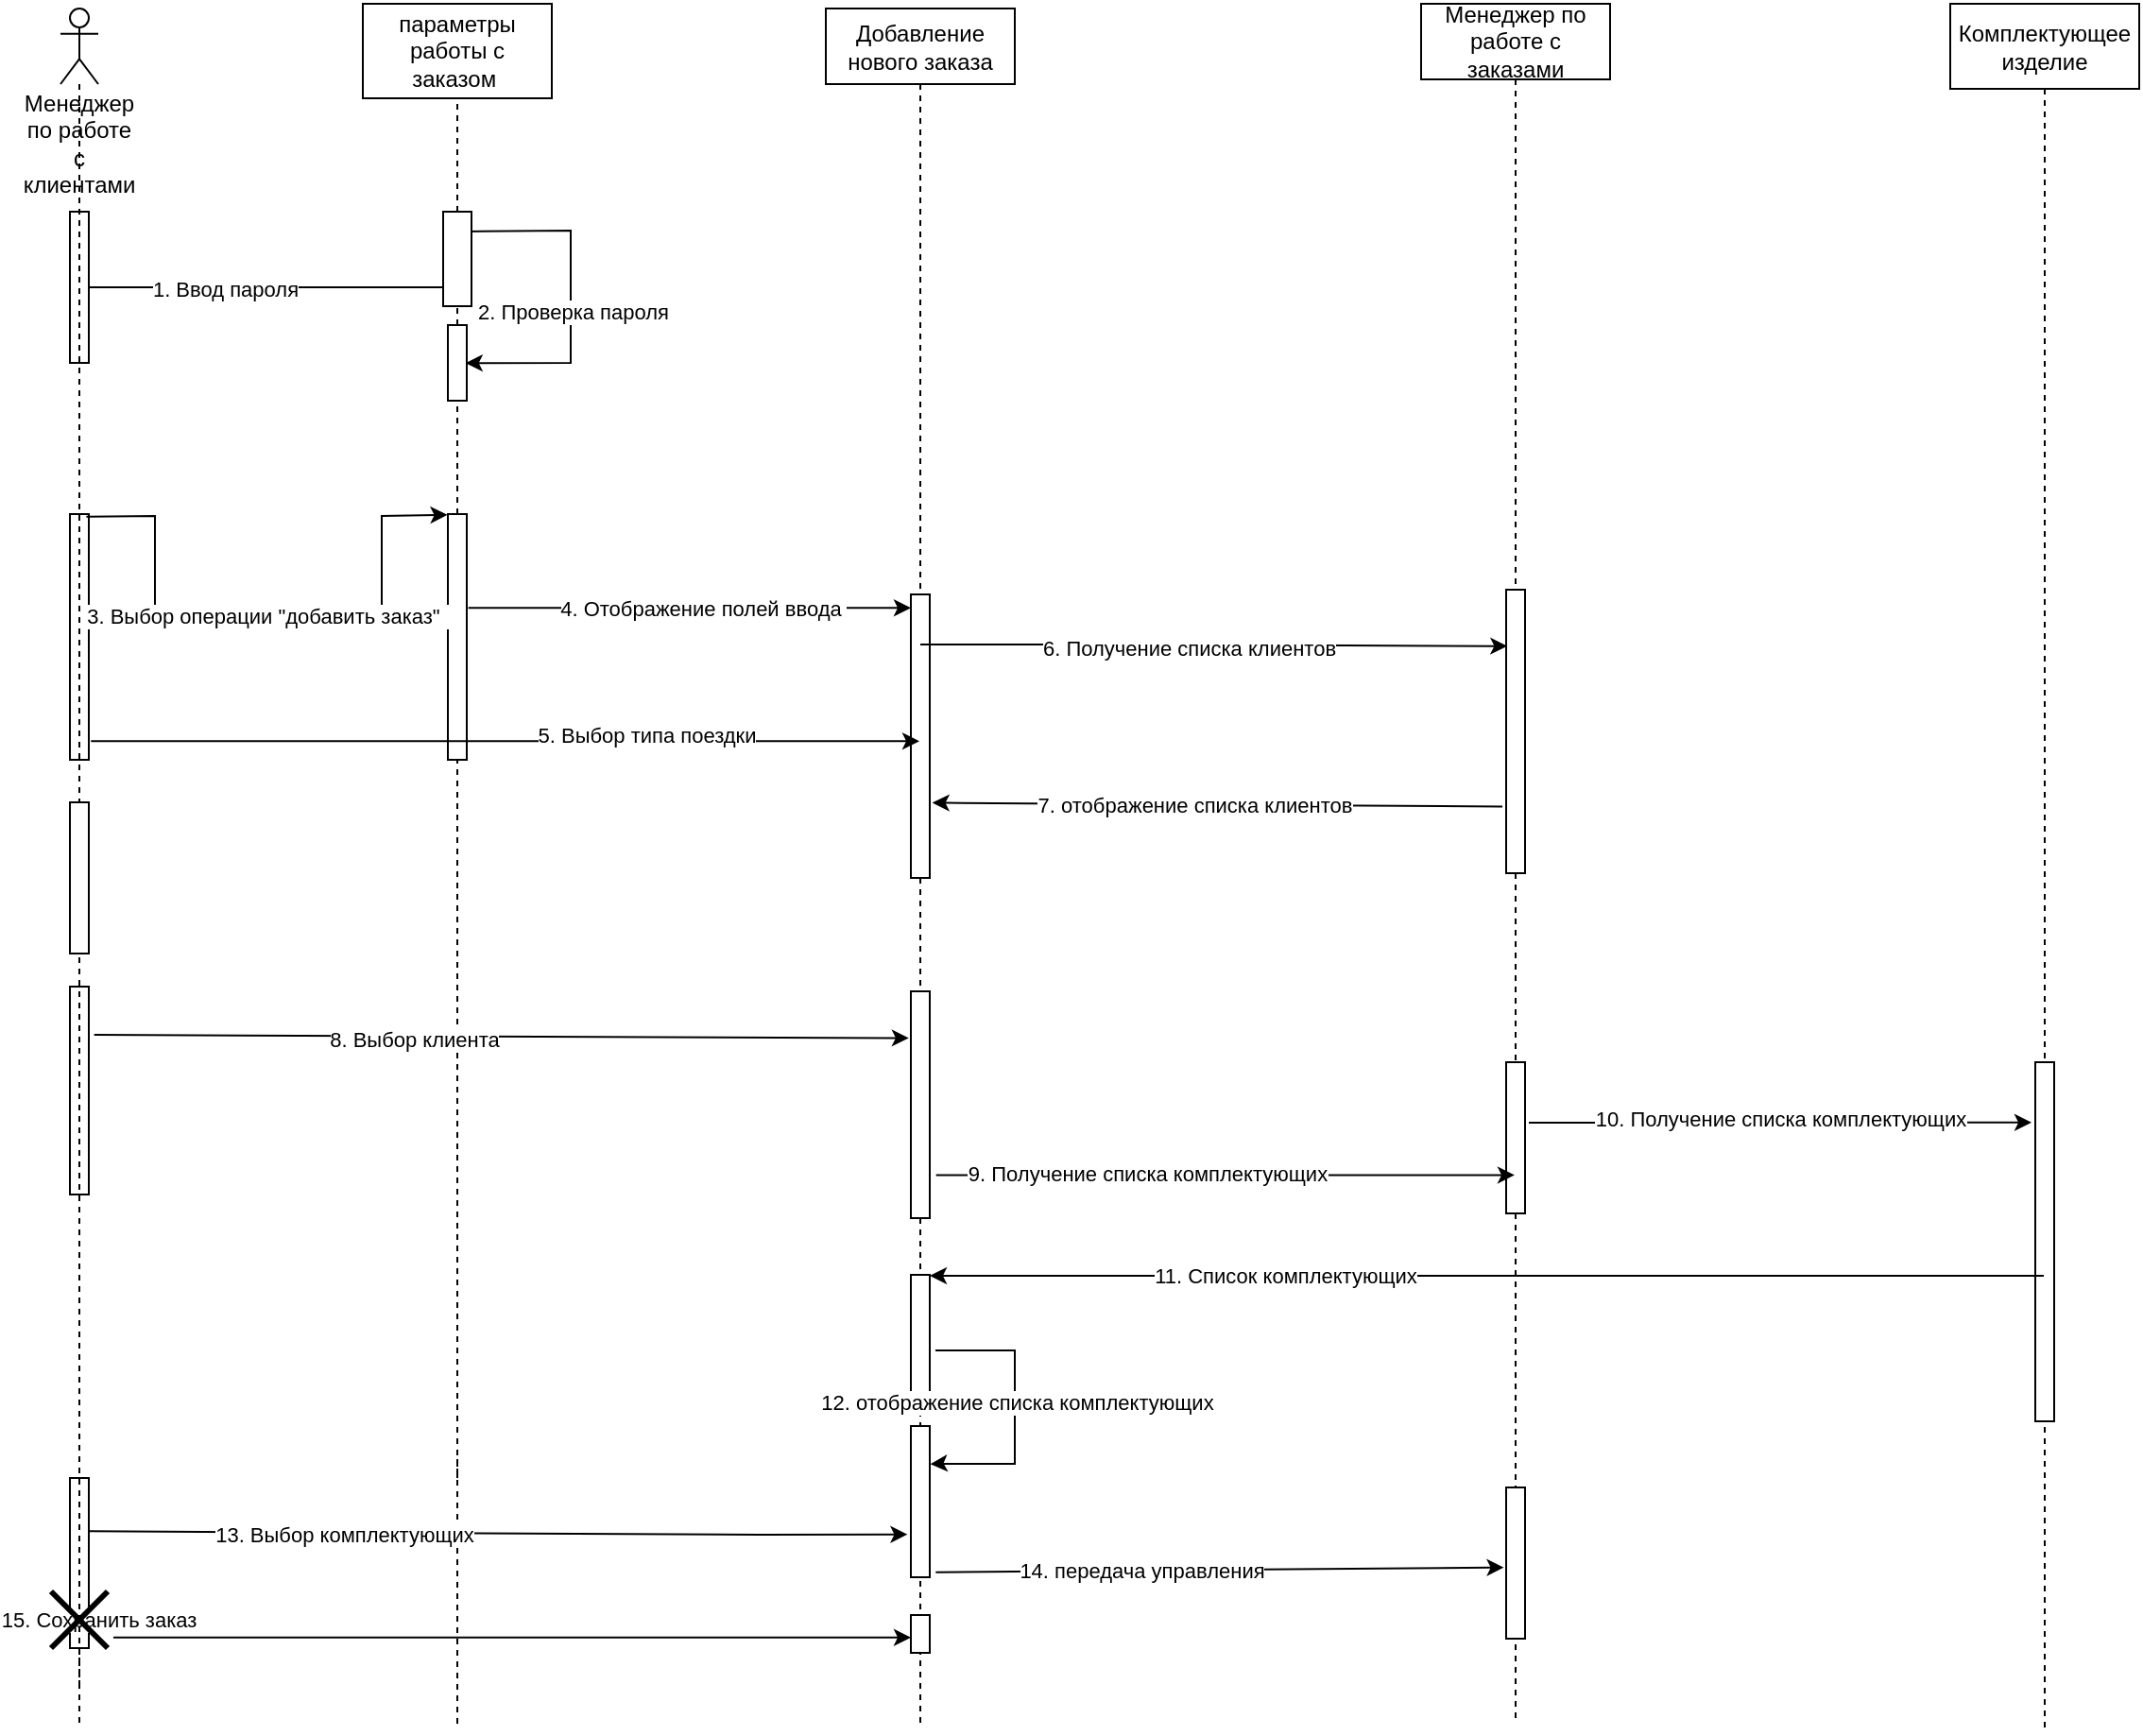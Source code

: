 <mxfile version="20.4.2" type="device"><diagram id="3xa5x6w-jROJ7KhUrAx9" name="Страница 1"><mxGraphModel dx="1102" dy="633" grid="1" gridSize="10" guides="1" tooltips="1" connect="1" arrows="1" fold="1" page="1" pageScale="1" pageWidth="1169" pageHeight="827" math="0" shadow="0"><root><mxCell id="0"/><mxCell id="1" parent="0"/><mxCell id="g4n3cgpYf7GVip5PRKsA-8" value="параметры работы с заказом&amp;nbsp;" style="rounded=0;whiteSpace=wrap;html=1;" parent="1" vertex="1"><mxGeometry x="290" y="90" width="100" height="50" as="geometry"/></mxCell><mxCell id="g4n3cgpYf7GVip5PRKsA-9" value="" style="endArrow=none;dashed=1;html=1;rounded=0;entryX=0.5;entryY=1;entryDx=0;entryDy=0;startArrow=none;" parent="1" source="L3CyfS07fSiu-YX6hGjU-2" target="g4n3cgpYf7GVip5PRKsA-8" edge="1"><mxGeometry width="50" height="50" relative="1" as="geometry"><mxPoint x="340" y="800" as="sourcePoint"/><mxPoint x="610" y="240" as="targetPoint"/></mxGeometry></mxCell><mxCell id="g4n3cgpYf7GVip5PRKsA-10" value="" style="endArrow=classic;html=1;rounded=0;startArrow=none;" parent="1" source="L3CyfS07fSiu-YX6hGjU-2" edge="1"><mxGeometry width="50" height="50" relative="1" as="geometry"><mxPoint x="140" y="240" as="sourcePoint"/><mxPoint x="340" y="240" as="targetPoint"/></mxGeometry></mxCell><mxCell id="g4n3cgpYf7GVip5PRKsA-13" value="" style="html=1;points=[];perimeter=orthogonalPerimeter;" parent="1" vertex="1"><mxGeometry x="135" y="200.0" width="10" height="80" as="geometry"/></mxCell><mxCell id="g4n3cgpYf7GVip5PRKsA-14" value="" style="endArrow=classic;html=1;rounded=0;exitX=0.917;exitY=0.105;exitDx=0;exitDy=0;exitPerimeter=0;entryX=0.939;entryY=0.801;entryDx=0;entryDy=0;entryPerimeter=0;" parent="1" edge="1"><mxGeometry width="50" height="50" relative="1" as="geometry"><mxPoint x="344.17" y="210.5" as="sourcePoint"/><mxPoint x="344.39" y="280.1" as="targetPoint"/><Array as="points"><mxPoint x="400" y="210"/><mxPoint x="400" y="280"/></Array></mxGeometry></mxCell><mxCell id="g4n3cgpYf7GVip5PRKsA-15" value="2. Проверка пароля" style="edgeLabel;html=1;align=center;verticalAlign=middle;resizable=0;points=[];" parent="g4n3cgpYf7GVip5PRKsA-14" vertex="1" connectable="0"><mxGeometry x="0.087" y="1" relative="1" as="geometry"><mxPoint as="offset"/></mxGeometry></mxCell><mxCell id="g4n3cgpYf7GVip5PRKsA-16" value="" style="html=1;points=[];perimeter=orthogonalPerimeter;" parent="1" vertex="1"><mxGeometry x="135" y="360" width="10" height="130" as="geometry"/></mxCell><mxCell id="g4n3cgpYf7GVip5PRKsA-17" value="" style="html=1;points=[];perimeter=orthogonalPerimeter;" parent="1" vertex="1"><mxGeometry x="335" y="360" width="10" height="130" as="geometry"/></mxCell><mxCell id="g4n3cgpYf7GVip5PRKsA-18" value="" style="endArrow=none;dashed=1;html=1;rounded=0;entryX=0.5;entryY=1;entryDx=0;entryDy=0;startArrow=none;" parent="1" target="g4n3cgpYf7GVip5PRKsA-17" edge="1"><mxGeometry width="50" height="50" relative="1" as="geometry"><mxPoint x="340" y="870" as="sourcePoint"/><mxPoint x="340" y="150" as="targetPoint"/><Array as="points"><mxPoint x="340" y="490"/></Array></mxGeometry></mxCell><mxCell id="g4n3cgpYf7GVip5PRKsA-19" value="" style="endArrow=classic;html=1;rounded=0;exitX=0.871;exitY=0.011;exitDx=0;exitDy=0;exitPerimeter=0;entryX=-0.023;entryY=0.003;entryDx=0;entryDy=0;entryPerimeter=0;" parent="1" source="g4n3cgpYf7GVip5PRKsA-16" target="g4n3cgpYf7GVip5PRKsA-17" edge="1"><mxGeometry width="50" height="50" relative="1" as="geometry"><mxPoint x="430" y="420" as="sourcePoint"/><mxPoint x="330" y="360" as="targetPoint"/><Array as="points"><mxPoint x="180" y="361"/><mxPoint x="180" y="420"/><mxPoint x="300" y="420"/><mxPoint x="300" y="361"/></Array></mxGeometry></mxCell><mxCell id="g4n3cgpYf7GVip5PRKsA-20" value="3. Выбор операции &quot;добавить заказ&quot;&amp;nbsp;&amp;nbsp;" style="edgeLabel;html=1;align=center;verticalAlign=middle;resizable=0;points=[];" parent="g4n3cgpYf7GVip5PRKsA-19" vertex="1" connectable="0"><mxGeometry x="-0.184" y="1" relative="1" as="geometry"><mxPoint x="29" y="-5" as="offset"/></mxGeometry></mxCell><mxCell id="g4n3cgpYf7GVip5PRKsA-21" value="Добавление нового заказа" style="shape=umlLifeline;perimeter=lifelinePerimeter;whiteSpace=wrap;html=1;container=1;collapsible=0;recursiveResize=0;outlineConnect=0;" parent="1" vertex="1"><mxGeometry x="535" y="92.5" width="100" height="910" as="geometry"/></mxCell><mxCell id="g4n3cgpYf7GVip5PRKsA-22" value="" style="html=1;points=[];perimeter=orthogonalPerimeter;" parent="g4n3cgpYf7GVip5PRKsA-21" vertex="1"><mxGeometry x="45" y="310" width="10" height="150" as="geometry"/></mxCell><mxCell id="g4n3cgpYf7GVip5PRKsA-34" value="" style="html=1;points=[];perimeter=orthogonalPerimeter;" parent="g4n3cgpYf7GVip5PRKsA-21" vertex="1"><mxGeometry x="45" y="520" width="10" height="120" as="geometry"/></mxCell><mxCell id="g4n3cgpYf7GVip5PRKsA-46" value="" style="html=1;points=[];perimeter=orthogonalPerimeter;" parent="g4n3cgpYf7GVip5PRKsA-21" vertex="1"><mxGeometry x="45" y="670" width="10" height="70" as="geometry"/></mxCell><mxCell id="g4n3cgpYf7GVip5PRKsA-50" value="" style="endArrow=classic;html=1;rounded=0;entryX=1.031;entryY=0.252;entryDx=0;entryDy=0;entryPerimeter=0;" parent="g4n3cgpYf7GVip5PRKsA-21" target="eNxRwYrdY89pUwQNnjyr-2" edge="1"><mxGeometry width="50" height="50" relative="1" as="geometry"><mxPoint x="58" y="710" as="sourcePoint"/><mxPoint x="-80" y="500" as="targetPoint"/><Array as="points"><mxPoint x="100" y="710"/><mxPoint x="100" y="730"/><mxPoint x="100" y="770"/><mxPoint x="58" y="770"/></Array></mxGeometry></mxCell><mxCell id="g4n3cgpYf7GVip5PRKsA-51" value="12. отображение списка комплектующих" style="edgeLabel;html=1;align=center;verticalAlign=middle;resizable=0;points=[];" parent="g4n3cgpYf7GVip5PRKsA-50" vertex="1" connectable="0"><mxGeometry x="0.583" y="2" relative="1" as="geometry"><mxPoint x="15" y="-35" as="offset"/></mxGeometry></mxCell><mxCell id="g4n3cgpYf7GVip5PRKsA-57" value="" style="html=1;points=[];perimeter=orthogonalPerimeter;" parent="g4n3cgpYf7GVip5PRKsA-21" vertex="1"><mxGeometry x="45" y="850" width="10" height="20" as="geometry"/></mxCell><mxCell id="eNxRwYrdY89pUwQNnjyr-2" value="" style="html=1;points=[];perimeter=orthogonalPerimeter;" parent="g4n3cgpYf7GVip5PRKsA-21" vertex="1"><mxGeometry x="45" y="750" width="10" height="80" as="geometry"/></mxCell><mxCell id="g4n3cgpYf7GVip5PRKsA-23" value="г7" style="endArrow=classic;html=1;rounded=0;exitX=1.083;exitY=0.382;exitDx=0;exitDy=0;exitPerimeter=0;" parent="1" source="g4n3cgpYf7GVip5PRKsA-17" target="g4n3cgpYf7GVip5PRKsA-22" edge="1"><mxGeometry width="50" height="50" relative="1" as="geometry"><mxPoint x="480" y="520" as="sourcePoint"/><mxPoint x="530" y="470" as="targetPoint"/></mxGeometry></mxCell><mxCell id="g4n3cgpYf7GVip5PRKsA-24" value="4. Отображение полей ввода&amp;nbsp;" style="edgeLabel;html=1;align=center;verticalAlign=middle;resizable=0;points=[];" parent="g4n3cgpYf7GVip5PRKsA-23" vertex="1" connectable="0"><mxGeometry x="-0.267" y="1" relative="1" as="geometry"><mxPoint x="38" y="1" as="offset"/></mxGeometry></mxCell><mxCell id="g4n3cgpYf7GVip5PRKsA-25" value="" style="endArrow=classic;html=1;rounded=0;exitX=1.114;exitY=0.924;exitDx=0;exitDy=0;exitPerimeter=0;" parent="1" source="g4n3cgpYf7GVip5PRKsA-16" target="g4n3cgpYf7GVip5PRKsA-21" edge="1"><mxGeometry width="50" height="50" relative="1" as="geometry"><mxPoint x="150" y="490" as="sourcePoint"/><mxPoint x="530" y="190" as="targetPoint"/></mxGeometry></mxCell><mxCell id="g4n3cgpYf7GVip5PRKsA-26" value="5. Выбор типа поездки" style="edgeLabel;html=1;align=center;verticalAlign=middle;resizable=0;points=[];" parent="g4n3cgpYf7GVip5PRKsA-25" vertex="1" connectable="0"><mxGeometry x="-0.393" y="1" relative="1" as="geometry"><mxPoint x="161" y="-2" as="offset"/></mxGeometry></mxCell><mxCell id="g4n3cgpYf7GVip5PRKsA-27" value="Менеджер по работе с заказами" style="shape=umlLifeline;perimeter=lifelinePerimeter;whiteSpace=wrap;html=1;container=1;collapsible=0;recursiveResize=0;outlineConnect=0;" parent="1" vertex="1"><mxGeometry x="850" y="90" width="100" height="910" as="geometry"/></mxCell><mxCell id="g4n3cgpYf7GVip5PRKsA-28" value="" style="html=1;points=[];perimeter=orthogonalPerimeter;" parent="g4n3cgpYf7GVip5PRKsA-27" vertex="1"><mxGeometry x="45" y="310" width="10" height="150" as="geometry"/></mxCell><mxCell id="g4n3cgpYf7GVip5PRKsA-38" value="" style="html=1;points=[];perimeter=orthogonalPerimeter;" parent="g4n3cgpYf7GVip5PRKsA-27" vertex="1"><mxGeometry x="45" y="560" width="10" height="80" as="geometry"/></mxCell><mxCell id="g4n3cgpYf7GVip5PRKsA-60" value="" style="html=1;points=[];perimeter=orthogonalPerimeter;" parent="g4n3cgpYf7GVip5PRKsA-27" vertex="1"><mxGeometry x="45" y="785" width="10" height="80" as="geometry"/></mxCell><mxCell id="g4n3cgpYf7GVip5PRKsA-29" value="" style="endArrow=classic;html=1;rounded=0;entryX=0.067;entryY=0.199;entryDx=0;entryDy=0;entryPerimeter=0;" parent="1" source="g4n3cgpYf7GVip5PRKsA-21" target="g4n3cgpYf7GVip5PRKsA-28" edge="1"><mxGeometry width="50" height="50" relative="1" as="geometry"><mxPoint x="517.86" y="421.06" as="sourcePoint"/><mxPoint x="835" y="425.99" as="targetPoint"/><Array as="points"><mxPoint x="681.19" y="428.94"/></Array></mxGeometry></mxCell><mxCell id="g4n3cgpYf7GVip5PRKsA-30" value="6. Получение списка клиентов" style="edgeLabel;html=1;align=center;verticalAlign=middle;resizable=0;points=[];" parent="g4n3cgpYf7GVip5PRKsA-29" vertex="1" connectable="0"><mxGeometry x="0.15" y="-1" relative="1" as="geometry"><mxPoint x="-37" as="offset"/></mxGeometry></mxCell><mxCell id="g4n3cgpYf7GVip5PRKsA-33" value="" style="html=1;points=[];perimeter=orthogonalPerimeter;" parent="1" vertex="1"><mxGeometry x="135" y="610" width="10" height="110" as="geometry"/></mxCell><mxCell id="g4n3cgpYf7GVip5PRKsA-36" value="" style="endArrow=classic;html=1;rounded=0;exitX=1.083;exitY=0.232;exitDx=0;exitDy=0;exitPerimeter=0;entryX=-0.106;entryY=0.206;entryDx=0;entryDy=0;entryPerimeter=0;" parent="1" edge="1" target="g4n3cgpYf7GVip5PRKsA-34"><mxGeometry width="50" height="50" relative="1" as="geometry"><mxPoint x="147.83" y="635.52" as="sourcePoint"/><mxPoint x="506.17" y="637.96" as="targetPoint"/></mxGeometry></mxCell><mxCell id="g4n3cgpYf7GVip5PRKsA-37" value="8. Выбор клиента" style="edgeLabel;html=1;align=center;verticalAlign=middle;resizable=0;points=[];" parent="g4n3cgpYf7GVip5PRKsA-36" vertex="1" connectable="0"><mxGeometry x="-0.218" y="-2" relative="1" as="geometry"><mxPoint as="offset"/></mxGeometry></mxCell><mxCell id="g4n3cgpYf7GVip5PRKsA-39" value="" style="endArrow=classic;html=1;rounded=0;exitX=1.333;exitY=0.81;exitDx=0;exitDy=0;exitPerimeter=0;" parent="1" source="g4n3cgpYf7GVip5PRKsA-34" target="g4n3cgpYf7GVip5PRKsA-27" edge="1"><mxGeometry width="50" height="50" relative="1" as="geometry"><mxPoint x="370" y="800" as="sourcePoint"/><mxPoint x="420" y="750" as="targetPoint"/></mxGeometry></mxCell><mxCell id="g4n3cgpYf7GVip5PRKsA-40" value="9. Получение списка комплектующих" style="edgeLabel;html=1;align=center;verticalAlign=middle;resizable=0;points=[];" parent="g4n3cgpYf7GVip5PRKsA-39" vertex="1" connectable="0"><mxGeometry x="-0.274" y="1" relative="1" as="geometry"><mxPoint as="offset"/></mxGeometry></mxCell><mxCell id="g4n3cgpYf7GVip5PRKsA-41" value="Комплектующее изделие" style="shape=umlLifeline;perimeter=lifelinePerimeter;whiteSpace=wrap;html=1;container=1;collapsible=0;recursiveResize=0;outlineConnect=0;size=45;" parent="1" vertex="1"><mxGeometry x="1130" y="90" width="100" height="915" as="geometry"/></mxCell><mxCell id="g4n3cgpYf7GVip5PRKsA-43" value="" style="html=1;points=[];perimeter=orthogonalPerimeter;" parent="g4n3cgpYf7GVip5PRKsA-41" vertex="1"><mxGeometry x="45" y="560" width="10" height="190" as="geometry"/></mxCell><mxCell id="g4n3cgpYf7GVip5PRKsA-42" value="" style="endArrow=classic;html=1;rounded=0;entryX=1;entryY=0.007;entryDx=0;entryDy=0;entryPerimeter=0;" parent="1" source="g4n3cgpYf7GVip5PRKsA-41" target="g4n3cgpYf7GVip5PRKsA-46" edge="1"><mxGeometry width="50" height="50" relative="1" as="geometry"><mxPoint x="460" y="340" as="sourcePoint"/><mxPoint x="510" y="290" as="targetPoint"/></mxGeometry></mxCell><mxCell id="g4n3cgpYf7GVip5PRKsA-49" value="11. Список комплектующих" style="edgeLabel;html=1;align=center;verticalAlign=middle;resizable=0;points=[];" parent="g4n3cgpYf7GVip5PRKsA-42" vertex="1" connectable="0"><mxGeometry x="0.665" y="-1" relative="1" as="geometry"><mxPoint x="89" y="1" as="offset"/></mxGeometry></mxCell><mxCell id="g4n3cgpYf7GVip5PRKsA-45" value="" style="endArrow=none;dashed=1;html=1;rounded=0;entryX=0.5;entryY=1;entryDx=0;entryDy=0;" parent="1" edge="1"><mxGeometry width="50" height="50" relative="1" as="geometry"><mxPoint x="340" y="1000" as="sourcePoint"/><mxPoint x="340" y="860" as="targetPoint"/><Array as="points"/></mxGeometry></mxCell><mxCell id="g4n3cgpYf7GVip5PRKsA-47" value="" style="endArrow=classic;html=1;rounded=0;exitX=1.2;exitY=0.4;exitDx=0;exitDy=0;exitPerimeter=0;entryX=-0.2;entryY=0.168;entryDx=0;entryDy=0;entryPerimeter=0;" parent="1" source="g4n3cgpYf7GVip5PRKsA-38" target="g4n3cgpYf7GVip5PRKsA-43" edge="1"><mxGeometry width="50" height="50" relative="1" as="geometry"><mxPoint x="380" y="640" as="sourcePoint"/><mxPoint x="430" y="590" as="targetPoint"/></mxGeometry></mxCell><mxCell id="g4n3cgpYf7GVip5PRKsA-48" value="10. Получение списка комплектующих" style="edgeLabel;html=1;align=center;verticalAlign=middle;resizable=0;points=[];" parent="g4n3cgpYf7GVip5PRKsA-47" vertex="1" connectable="0"><mxGeometry x="-0.329" y="4" relative="1" as="geometry"><mxPoint x="44" y="2" as="offset"/></mxGeometry></mxCell><mxCell id="g4n3cgpYf7GVip5PRKsA-52" value="" style="html=1;points=[];perimeter=orthogonalPerimeter;" parent="1" vertex="1"><mxGeometry x="135" y="870" width="10" height="90" as="geometry"/></mxCell><mxCell id="g4n3cgpYf7GVip5PRKsA-53" value="" style="endArrow=none;dashed=1;html=1;rounded=0;entryX=0.5;entryY=1;entryDx=0;entryDy=0;startArrow=none;" parent="1" source="g4n3cgpYf7GVip5PRKsA-64" target="g4n3cgpYf7GVip5PRKsA-52" edge="1"><mxGeometry width="50" height="50" relative="1" as="geometry"><mxPoint x="140" y="980" as="sourcePoint"/><mxPoint x="140" y="720" as="targetPoint"/><Array as="points"/></mxGeometry></mxCell><mxCell id="g4n3cgpYf7GVip5PRKsA-54" value="" style="endArrow=classic;html=1;rounded=0;exitX=1;exitY=0.313;exitDx=0;exitDy=0;exitPerimeter=0;entryX=-0.178;entryY=0.717;entryDx=0;entryDy=0;entryPerimeter=0;" parent="1" source="g4n3cgpYf7GVip5PRKsA-52" target="eNxRwYrdY89pUwQNnjyr-2" edge="1"><mxGeometry width="50" height="50" relative="1" as="geometry"><mxPoint x="310" y="590" as="sourcePoint"/><mxPoint x="360" y="540" as="targetPoint"/><Array as="points"><mxPoint x="500" y="900"/></Array></mxGeometry></mxCell><mxCell id="g4n3cgpYf7GVip5PRKsA-55" value="13. Выбор комплектующих" style="edgeLabel;html=1;align=center;verticalAlign=middle;resizable=0;points=[];" parent="g4n3cgpYf7GVip5PRKsA-54" vertex="1" connectable="0"><mxGeometry x="-0.38" y="-1" relative="1" as="geometry"><mxPoint as="offset"/></mxGeometry></mxCell><mxCell id="g4n3cgpYf7GVip5PRKsA-56" value="" style="endArrow=classic;html=1;rounded=0;exitX=1.1;exitY=0.813;exitDx=0;exitDy=0;exitPerimeter=0;startArrow=none;" parent="1" source="g4n3cgpYf7GVip5PRKsA-64" target="g4n3cgpYf7GVip5PRKsA-57" edge="1"><mxGeometry width="50" height="50" relative="1" as="geometry"><mxPoint x="310" y="930" as="sourcePoint"/><mxPoint x="360" y="880" as="targetPoint"/></mxGeometry></mxCell><mxCell id="g4n3cgpYf7GVip5PRKsA-62" value="" style="endArrow=classic;html=1;rounded=0;exitX=1.317;exitY=0.967;exitDx=0;exitDy=0;exitPerimeter=0;entryX=-0.122;entryY=0.529;entryDx=0;entryDy=0;entryPerimeter=0;" parent="1" source="eNxRwYrdY89pUwQNnjyr-2" target="g4n3cgpYf7GVip5PRKsA-60" edge="1"><mxGeometry width="50" height="50" relative="1" as="geometry"><mxPoint x="150" y="930" as="sourcePoint"/><mxPoint x="1279.5" y="932.01" as="targetPoint"/></mxGeometry></mxCell><mxCell id="g4n3cgpYf7GVip5PRKsA-63" value="14. передача управления" style="edgeLabel;html=1;align=center;verticalAlign=middle;resizable=0;points=[];" parent="g4n3cgpYf7GVip5PRKsA-62" vertex="1" connectable="0"><mxGeometry x="-0.278" relative="1" as="geometry"><mxPoint as="offset"/></mxGeometry></mxCell><mxCell id="g4n3cgpYf7GVip5PRKsA-65" value="" style="endArrow=none;html=1;rounded=0;exitX=1.1;exitY=0.813;exitDx=0;exitDy=0;exitPerimeter=0;" parent="1" source="g4n3cgpYf7GVip5PRKsA-52" target="g4n3cgpYf7GVip5PRKsA-64" edge="1"><mxGeometry width="50" height="50" relative="1" as="geometry"><mxPoint x="146" y="943.17" as="sourcePoint"/><mxPoint x="505" y="943.17" as="targetPoint"/></mxGeometry></mxCell><mxCell id="g4n3cgpYf7GVip5PRKsA-66" value="15. Сохранить заказ" style="edgeLabel;html=1;align=center;verticalAlign=middle;resizable=0;points=[];" parent="g4n3cgpYf7GVip5PRKsA-65" vertex="1" connectable="0"><mxGeometry x="-0.287" y="-3" relative="1" as="geometry"><mxPoint as="offset"/></mxGeometry></mxCell><mxCell id="g4n3cgpYf7GVip5PRKsA-64" value="" style="shape=umlDestroy;whiteSpace=wrap;html=1;strokeWidth=3;" parent="1" vertex="1"><mxGeometry x="125" y="930" width="30" height="30" as="geometry"/></mxCell><mxCell id="g4n3cgpYf7GVip5PRKsA-67" value="" style="endArrow=none;dashed=1;html=1;rounded=0;entryX=0.5;entryY=1;entryDx=0;entryDy=0;" parent="1" target="g4n3cgpYf7GVip5PRKsA-64" edge="1"><mxGeometry width="50" height="50" relative="1" as="geometry"><mxPoint x="140" y="980" as="sourcePoint"/><mxPoint x="140" y="960" as="targetPoint"/><Array as="points"/></mxGeometry></mxCell><mxCell id="L3CyfS07fSiu-YX6hGjU-1" value="Менеджер по работе с клиентами" style="shape=umlLifeline;participant=umlActor;perimeter=lifelinePerimeter;whiteSpace=wrap;html=1;container=1;collapsible=0;recursiveResize=0;verticalAlign=top;spacingTop=36;outlineConnect=0;" parent="1" vertex="1"><mxGeometry x="130" y="92.5" width="20" height="910" as="geometry"/></mxCell><mxCell id="L3CyfS07fSiu-YX6hGjU-12" value="" style="html=1;points=[];perimeter=orthogonalPerimeter;" parent="L3CyfS07fSiu-YX6hGjU-1" vertex="1"><mxGeometry x="5" y="420" width="10" height="80" as="geometry"/></mxCell><mxCell id="L3CyfS07fSiu-YX6hGjU-3" value="" style="endArrow=none;html=1;rounded=0;" parent="1" source="g4n3cgpYf7GVip5PRKsA-13" target="L3CyfS07fSiu-YX6hGjU-2" edge="1"><mxGeometry width="50" height="50" relative="1" as="geometry"><mxPoint x="145" y="240" as="sourcePoint"/><mxPoint x="340" y="240" as="targetPoint"/></mxGeometry></mxCell><mxCell id="L3CyfS07fSiu-YX6hGjU-4" value="1. Ввод пароля" style="edgeLabel;html=1;align=center;verticalAlign=middle;resizable=0;points=[];" parent="L3CyfS07fSiu-YX6hGjU-3" vertex="1" connectable="0"><mxGeometry x="-0.233" y="-1" relative="1" as="geometry"><mxPoint as="offset"/></mxGeometry></mxCell><mxCell id="L3CyfS07fSiu-YX6hGjU-2" value="" style="html=1;points=[];perimeter=orthogonalPerimeter;" parent="1" vertex="1"><mxGeometry x="332.5" y="200" width="15" height="50" as="geometry"/></mxCell><mxCell id="L3CyfS07fSiu-YX6hGjU-5" value="" style="endArrow=none;dashed=1;html=1;rounded=0;entryX=0.5;entryY=1;entryDx=0;entryDy=0;startArrow=none;" parent="1" source="L3CyfS07fSiu-YX6hGjU-6" target="L3CyfS07fSiu-YX6hGjU-2" edge="1"><mxGeometry width="50" height="50" relative="1" as="geometry"><mxPoint x="340" y="360" as="sourcePoint"/><mxPoint x="340" y="150" as="targetPoint"/></mxGeometry></mxCell><mxCell id="L3CyfS07fSiu-YX6hGjU-6" value="" style="html=1;points=[];perimeter=orthogonalPerimeter;" parent="1" vertex="1"><mxGeometry x="335" y="260" width="10" height="40" as="geometry"/></mxCell><mxCell id="L3CyfS07fSiu-YX6hGjU-7" value="" style="endArrow=none;dashed=1;html=1;rounded=0;entryX=0.5;entryY=1;entryDx=0;entryDy=0;startArrow=none;" parent="1" source="g4n3cgpYf7GVip5PRKsA-17" target="L3CyfS07fSiu-YX6hGjU-6" edge="1"><mxGeometry width="50" height="50" relative="1" as="geometry"><mxPoint x="340" y="360" as="sourcePoint"/><mxPoint x="340" y="250" as="targetPoint"/></mxGeometry></mxCell><mxCell id="L3CyfS07fSiu-YX6hGjU-8" value="" style="endArrow=classic;html=1;rounded=0;entryX=1.134;entryY=0.735;entryDx=0;entryDy=0;entryPerimeter=0;exitX=-0.198;exitY=0.765;exitDx=0;exitDy=0;exitPerimeter=0;" parent="1" source="g4n3cgpYf7GVip5PRKsA-28" edge="1" target="g4n3cgpYf7GVip5PRKsA-22"><mxGeometry width="50" height="50" relative="1" as="geometry"><mxPoint x="840" y="510" as="sourcePoint"/><mxPoint x="520" y="494" as="targetPoint"/><Array as="points"/></mxGeometry></mxCell><mxCell id="xp9bNqLI1xootxKS-Fi6-1" value="7. отображение списка клиентов" style="edgeLabel;html=1;align=center;verticalAlign=middle;resizable=0;points=[];" vertex="1" connectable="0" parent="L3CyfS07fSiu-YX6hGjU-8"><mxGeometry x="0.394" relative="1" as="geometry"><mxPoint x="47" as="offset"/></mxGeometry></mxCell></root></mxGraphModel></diagram></mxfile>